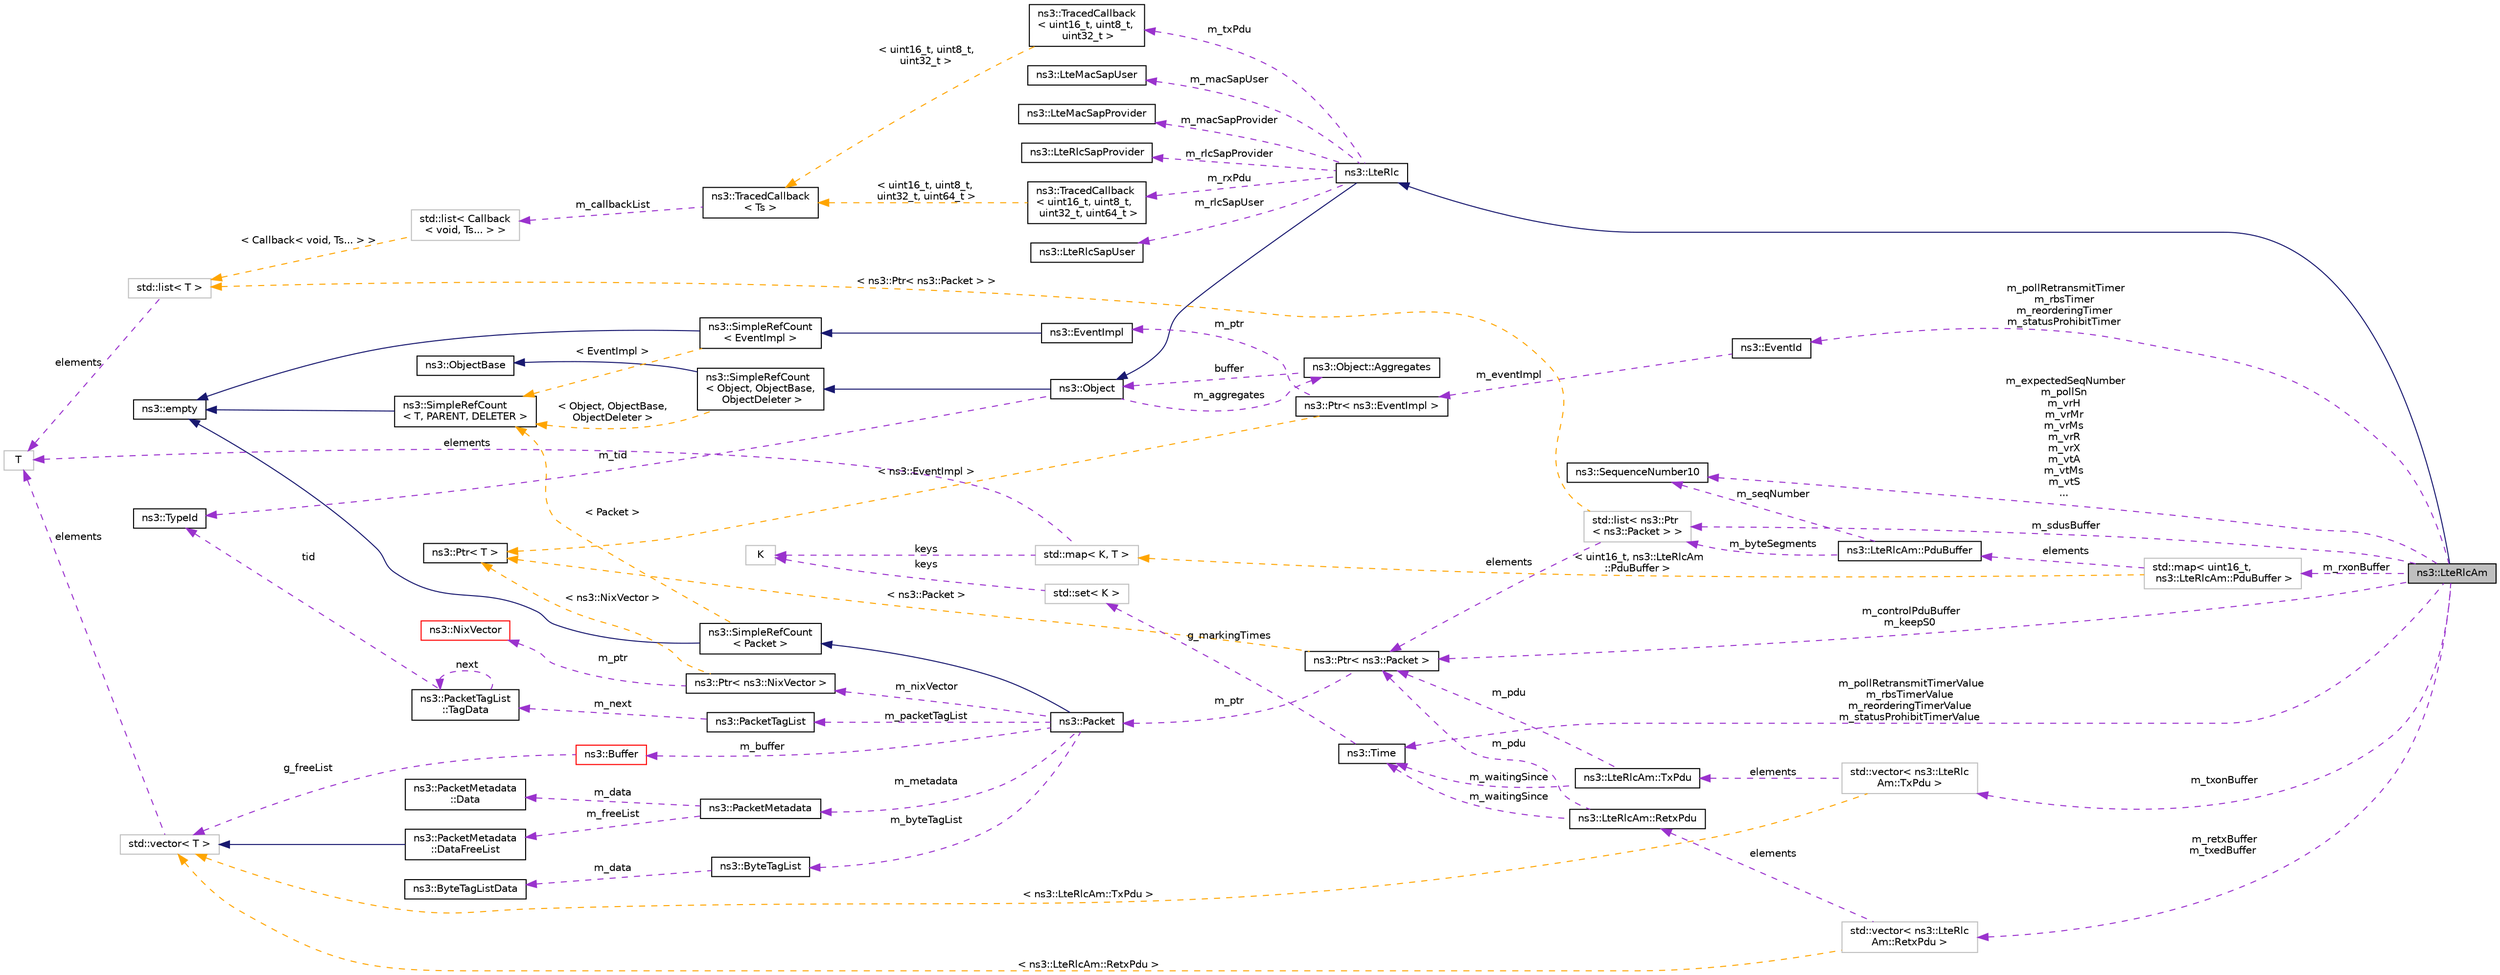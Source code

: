 digraph "ns3::LteRlcAm"
{
 // LATEX_PDF_SIZE
  edge [fontname="Helvetica",fontsize="10",labelfontname="Helvetica",labelfontsize="10"];
  node [fontname="Helvetica",fontsize="10",shape=record];
  rankdir="LR";
  Node1 [label="ns3::LteRlcAm",height=0.2,width=0.4,color="black", fillcolor="grey75", style="filled", fontcolor="black",tooltip="LTE RLC Acknowledged Mode (AM), see 3GPP TS 36.322."];
  Node2 -> Node1 [dir="back",color="midnightblue",fontsize="10",style="solid",fontname="Helvetica"];
  Node2 [label="ns3::LteRlc",height=0.2,width=0.4,color="black", fillcolor="white", style="filled",URL="$classns3_1_1_lte_rlc.html",tooltip="This abstract base class defines the API to interact with the Radio Link Control (LTE_RLC) in LTE,..."];
  Node3 -> Node2 [dir="back",color="midnightblue",fontsize="10",style="solid",fontname="Helvetica"];
  Node3 [label="ns3::Object",height=0.2,width=0.4,color="black", fillcolor="white", style="filled",URL="$classns3_1_1_object.html",tooltip="A base class which provides memory management and object aggregation."];
  Node4 -> Node3 [dir="back",color="midnightblue",fontsize="10",style="solid",fontname="Helvetica"];
  Node4 [label="ns3::SimpleRefCount\l\< Object, ObjectBase,\l ObjectDeleter \>",height=0.2,width=0.4,color="black", fillcolor="white", style="filled",URL="$classns3_1_1_simple_ref_count.html",tooltip=" "];
  Node5 -> Node4 [dir="back",color="midnightblue",fontsize="10",style="solid",fontname="Helvetica"];
  Node5 [label="ns3::ObjectBase",height=0.2,width=0.4,color="black", fillcolor="white", style="filled",URL="$classns3_1_1_object_base.html",tooltip="Anchor the ns-3 type and attribute system."];
  Node6 -> Node4 [dir="back",color="orange",fontsize="10",style="dashed",label=" \< Object, ObjectBase,\l ObjectDeleter \>" ,fontname="Helvetica"];
  Node6 [label="ns3::SimpleRefCount\l\< T, PARENT, DELETER \>",height=0.2,width=0.4,color="black", fillcolor="white", style="filled",URL="$classns3_1_1_simple_ref_count.html",tooltip="A template-based reference counting class."];
  Node7 -> Node6 [dir="back",color="midnightblue",fontsize="10",style="solid",fontname="Helvetica"];
  Node7 [label="ns3::empty",height=0.2,width=0.4,color="black", fillcolor="white", style="filled",URL="$classns3_1_1empty.html",tooltip="make Callback use a separate empty type"];
  Node8 -> Node3 [dir="back",color="darkorchid3",fontsize="10",style="dashed",label=" m_tid" ,fontname="Helvetica"];
  Node8 [label="ns3::TypeId",height=0.2,width=0.4,color="black", fillcolor="white", style="filled",URL="$classns3_1_1_type_id.html",tooltip="a unique identifier for an interface."];
  Node9 -> Node3 [dir="back",color="darkorchid3",fontsize="10",style="dashed",label=" m_aggregates" ,fontname="Helvetica"];
  Node9 [label="ns3::Object::Aggregates",height=0.2,width=0.4,color="black", fillcolor="white", style="filled",URL="$structns3_1_1_object_1_1_aggregates.html",tooltip="The list of Objects aggregated to this one."];
  Node3 -> Node9 [dir="back",color="darkorchid3",fontsize="10",style="dashed",label=" buffer" ,fontname="Helvetica"];
  Node10 -> Node2 [dir="back",color="darkorchid3",fontsize="10",style="dashed",label=" m_rlcSapProvider" ,fontname="Helvetica"];
  Node10 [label="ns3::LteRlcSapProvider",height=0.2,width=0.4,color="black", fillcolor="white", style="filled",URL="$classns3_1_1_lte_rlc_sap_provider.html",tooltip="Service Access Point (SAP) offered by the UM-RLC and AM-RLC entities to the PDCP entity See 3GPP 36...."];
  Node11 -> Node2 [dir="back",color="darkorchid3",fontsize="10",style="dashed",label=" m_rxPdu" ,fontname="Helvetica"];
  Node11 [label="ns3::TracedCallback\l\< uint16_t, uint8_t,\l uint32_t, uint64_t \>",height=0.2,width=0.4,color="black", fillcolor="white", style="filled",URL="$classns3_1_1_traced_callback.html",tooltip=" "];
  Node12 -> Node11 [dir="back",color="orange",fontsize="10",style="dashed",label=" \< uint16_t, uint8_t,\l uint32_t, uint64_t \>" ,fontname="Helvetica"];
  Node12 [label="ns3::TracedCallback\l\< Ts \>",height=0.2,width=0.4,color="black", fillcolor="white", style="filled",URL="$classns3_1_1_traced_callback.html",tooltip="Forward calls to a chain of Callback."];
  Node13 -> Node12 [dir="back",color="darkorchid3",fontsize="10",style="dashed",label=" m_callbackList" ,fontname="Helvetica"];
  Node13 [label="std::list\< Callback\l\< void, Ts... \> \>",height=0.2,width=0.4,color="grey75", fillcolor="white", style="filled",tooltip=" "];
  Node21 -> Node13 [dir="back",color="orange",fontsize="10",style="dashed",label=" \< Callback\< void, Ts... \> \>" ,fontname="Helvetica"];
  Node21 [label="std::list\< T \>",height=0.2,width=0.4,color="grey75", fillcolor="white", style="filled",tooltip=" "];
  Node22 -> Node21 [dir="back",color="darkorchid3",fontsize="10",style="dashed",label=" elements" ,fontname="Helvetica"];
  Node22 [label="T",height=0.2,width=0.4,color="grey75", fillcolor="white", style="filled",tooltip=" "];
  Node23 -> Node2 [dir="back",color="darkorchid3",fontsize="10",style="dashed",label=" m_rlcSapUser" ,fontname="Helvetica"];
  Node23 [label="ns3::LteRlcSapUser",height=0.2,width=0.4,color="black", fillcolor="white", style="filled",URL="$classns3_1_1_lte_rlc_sap_user.html",tooltip="Service Access Point (SAP) offered by the UM-RLC and AM-RLC entities to the PDCP entity See 3GPP 36...."];
  Node24 -> Node2 [dir="back",color="darkorchid3",fontsize="10",style="dashed",label=" m_macSapUser" ,fontname="Helvetica"];
  Node24 [label="ns3::LteMacSapUser",height=0.2,width=0.4,color="black", fillcolor="white", style="filled",URL="$classns3_1_1_lte_mac_sap_user.html",tooltip="Service Access Point (SAP) offered by the MAC to the RLC See Femto Forum MAC Scheduler Interface Spec..."];
  Node25 -> Node2 [dir="back",color="darkorchid3",fontsize="10",style="dashed",label=" m_txPdu" ,fontname="Helvetica"];
  Node25 [label="ns3::TracedCallback\l\< uint16_t, uint8_t,\l uint32_t \>",height=0.2,width=0.4,color="black", fillcolor="white", style="filled",URL="$classns3_1_1_traced_callback.html",tooltip=" "];
  Node12 -> Node25 [dir="back",color="orange",fontsize="10",style="dashed",label=" \< uint16_t, uint8_t,\l uint32_t \>" ,fontname="Helvetica"];
  Node26 -> Node2 [dir="back",color="darkorchid3",fontsize="10",style="dashed",label=" m_macSapProvider" ,fontname="Helvetica"];
  Node26 [label="ns3::LteMacSapProvider",height=0.2,width=0.4,color="black", fillcolor="white", style="filled",URL="$classns3_1_1_lte_mac_sap_provider.html",tooltip="Service Access Point (SAP) offered by the MAC to the RLC See Femto Forum MAC Scheduler Interface Spec..."];
  Node27 -> Node1 [dir="back",color="darkorchid3",fontsize="10",style="dashed",label=" m_expectedSeqNumber\nm_pollSn\nm_vrH\nm_vrMr\nm_vrMs\nm_vrR\nm_vrX\nm_vtA\nm_vtMs\nm_vtS\n..." ,fontname="Helvetica"];
  Node27 [label="ns3::SequenceNumber10",height=0.2,width=0.4,color="black", fillcolor="white", style="filled",URL="$classns3_1_1_sequence_number10.html",tooltip="SequenceNumber10 class."];
  Node28 -> Node1 [dir="back",color="darkorchid3",fontsize="10",style="dashed",label=" m_sdusBuffer" ,fontname="Helvetica"];
  Node28 [label="std::list\< ns3::Ptr\l\< ns3::Packet \> \>",height=0.2,width=0.4,color="grey75", fillcolor="white", style="filled",tooltip=" "];
  Node29 -> Node28 [dir="back",color="darkorchid3",fontsize="10",style="dashed",label=" elements" ,fontname="Helvetica"];
  Node29 [label="ns3::Ptr\< ns3::Packet \>",height=0.2,width=0.4,color="black", fillcolor="white", style="filled",URL="$classns3_1_1_ptr.html",tooltip=" "];
  Node30 -> Node29 [dir="back",color="darkorchid3",fontsize="10",style="dashed",label=" m_ptr" ,fontname="Helvetica"];
  Node30 [label="ns3::Packet",height=0.2,width=0.4,color="black", fillcolor="white", style="filled",URL="$classns3_1_1_packet.html",tooltip="network packets"];
  Node31 -> Node30 [dir="back",color="midnightblue",fontsize="10",style="solid",fontname="Helvetica"];
  Node31 [label="ns3::SimpleRefCount\l\< Packet \>",height=0.2,width=0.4,color="black", fillcolor="white", style="filled",URL="$classns3_1_1_simple_ref_count.html",tooltip=" "];
  Node7 -> Node31 [dir="back",color="midnightblue",fontsize="10",style="solid",fontname="Helvetica"];
  Node6 -> Node31 [dir="back",color="orange",fontsize="10",style="dashed",label=" \< Packet \>" ,fontname="Helvetica"];
  Node32 -> Node30 [dir="back",color="darkorchid3",fontsize="10",style="dashed",label=" m_nixVector" ,fontname="Helvetica"];
  Node32 [label="ns3::Ptr\< ns3::NixVector \>",height=0.2,width=0.4,color="black", fillcolor="white", style="filled",URL="$classns3_1_1_ptr.html",tooltip=" "];
  Node33 -> Node32 [dir="back",color="darkorchid3",fontsize="10",style="dashed",label=" m_ptr" ,fontname="Helvetica"];
  Node33 [label="ns3::NixVector",height=0.2,width=0.4,color="red", fillcolor="white", style="filled",URL="$classns3_1_1_nix_vector.html",tooltip="Neighbor-index data structure for nix-vector routing."];
  Node19 -> Node32 [dir="back",color="orange",fontsize="10",style="dashed",label=" \< ns3::NixVector \>" ,fontname="Helvetica"];
  Node19 [label="ns3::Ptr\< T \>",height=0.2,width=0.4,color="black", fillcolor="white", style="filled",URL="$classns3_1_1_ptr.html",tooltip="Smart pointer class similar to boost::intrusive_ptr."];
  Node37 -> Node30 [dir="back",color="darkorchid3",fontsize="10",style="dashed",label=" m_metadata" ,fontname="Helvetica"];
  Node37 [label="ns3::PacketMetadata",height=0.2,width=0.4,color="black", fillcolor="white", style="filled",URL="$classns3_1_1_packet_metadata.html",tooltip="Handle packet metadata about packet headers and trailers."];
  Node38 -> Node37 [dir="back",color="darkorchid3",fontsize="10",style="dashed",label=" m_data" ,fontname="Helvetica"];
  Node38 [label="ns3::PacketMetadata\l::Data",height=0.2,width=0.4,color="black", fillcolor="white", style="filled",URL="$structns3_1_1_packet_metadata_1_1_data.html",tooltip="Data structure."];
  Node39 -> Node37 [dir="back",color="darkorchid3",fontsize="10",style="dashed",label=" m_freeList" ,fontname="Helvetica"];
  Node39 [label="ns3::PacketMetadata\l::DataFreeList",height=0.2,width=0.4,color="black", fillcolor="white", style="filled",URL="$classns3_1_1_packet_metadata_1_1_data_free_list.html",tooltip="Class to hold all the metadata."];
  Node36 -> Node39 [dir="back",color="midnightblue",fontsize="10",style="solid",fontname="Helvetica"];
  Node36 [label="std::vector\< T \>",height=0.2,width=0.4,color="grey75", fillcolor="white", style="filled",tooltip=" "];
  Node22 -> Node36 [dir="back",color="darkorchid3",fontsize="10",style="dashed",label=" elements" ,fontname="Helvetica"];
  Node40 -> Node30 [dir="back",color="darkorchid3",fontsize="10",style="dashed",label=" m_byteTagList" ,fontname="Helvetica"];
  Node40 [label="ns3::ByteTagList",height=0.2,width=0.4,color="black", fillcolor="white", style="filled",URL="$classns3_1_1_byte_tag_list.html",tooltip="keep track of the byte tags stored in a packet."];
  Node41 -> Node40 [dir="back",color="darkorchid3",fontsize="10",style="dashed",label=" m_data" ,fontname="Helvetica"];
  Node41 [label="ns3::ByteTagListData",height=0.2,width=0.4,color="black", fillcolor="white", style="filled",URL="$structns3_1_1_byte_tag_list_data.html",tooltip="Internal representation of the byte tags stored in a packet."];
  Node42 -> Node30 [dir="back",color="darkorchid3",fontsize="10",style="dashed",label=" m_packetTagList" ,fontname="Helvetica"];
  Node42 [label="ns3::PacketTagList",height=0.2,width=0.4,color="black", fillcolor="white", style="filled",URL="$classns3_1_1_packet_tag_list.html",tooltip="List of the packet tags stored in a packet."];
  Node43 -> Node42 [dir="back",color="darkorchid3",fontsize="10",style="dashed",label=" m_next" ,fontname="Helvetica"];
  Node43 [label="ns3::PacketTagList\l::TagData",height=0.2,width=0.4,color="black", fillcolor="white", style="filled",URL="$structns3_1_1_packet_tag_list_1_1_tag_data.html",tooltip="Tree node for sharing serialized tags."];
  Node43 -> Node43 [dir="back",color="darkorchid3",fontsize="10",style="dashed",label=" next" ,fontname="Helvetica"];
  Node8 -> Node43 [dir="back",color="darkorchid3",fontsize="10",style="dashed",label=" tid" ,fontname="Helvetica"];
  Node44 -> Node30 [dir="back",color="darkorchid3",fontsize="10",style="dashed",label=" m_buffer" ,fontname="Helvetica"];
  Node44 [label="ns3::Buffer",height=0.2,width=0.4,color="red", fillcolor="white", style="filled",URL="$classns3_1_1_buffer.html",tooltip="automatically resized byte buffer"];
  Node36 -> Node44 [dir="back",color="darkorchid3",fontsize="10",style="dashed",label=" g_freeList" ,fontname="Helvetica"];
  Node19 -> Node29 [dir="back",color="orange",fontsize="10",style="dashed",label=" \< ns3::Packet \>" ,fontname="Helvetica"];
  Node21 -> Node28 [dir="back",color="orange",fontsize="10",style="dashed",label=" \< ns3::Ptr\< ns3::Packet \> \>" ,fontname="Helvetica"];
  Node47 -> Node1 [dir="back",color="darkorchid3",fontsize="10",style="dashed",label=" m_retxBuffer\nm_txedBuffer" ,fontname="Helvetica"];
  Node47 [label="std::vector\< ns3::LteRlc\lAm::RetxPdu \>",height=0.2,width=0.4,color="grey75", fillcolor="white", style="filled",tooltip=" "];
  Node48 -> Node47 [dir="back",color="darkorchid3",fontsize="10",style="dashed",label=" elements" ,fontname="Helvetica"];
  Node48 [label="ns3::LteRlcAm::RetxPdu",height=0.2,width=0.4,color="black", fillcolor="white", style="filled",URL="$structns3_1_1_lte_rlc_am_1_1_retx_pdu.html",tooltip="RetxPdu structure."];
  Node49 -> Node48 [dir="back",color="darkorchid3",fontsize="10",style="dashed",label=" m_waitingSince" ,fontname="Helvetica"];
  Node49 [label="ns3::Time",height=0.2,width=0.4,color="black", fillcolor="white", style="filled",URL="$classns3_1_1_time.html",tooltip="Simulation virtual time values and global simulation resolution."];
  Node50 -> Node49 [dir="back",color="darkorchid3",fontsize="10",style="dashed",label=" g_markingTimes" ,fontname="Helvetica"];
  Node50 [label="std::set\< K \>",height=0.2,width=0.4,color="grey75", fillcolor="white", style="filled",tooltip=" "];
  Node51 -> Node50 [dir="back",color="darkorchid3",fontsize="10",style="dashed",label=" keys" ,fontname="Helvetica"];
  Node51 [label="K",height=0.2,width=0.4,color="grey75", fillcolor="white", style="filled",tooltip=" "];
  Node29 -> Node48 [dir="back",color="darkorchid3",fontsize="10",style="dashed",label=" m_pdu" ,fontname="Helvetica"];
  Node36 -> Node47 [dir="back",color="orange",fontsize="10",style="dashed",label=" \< ns3::LteRlcAm::RetxPdu \>" ,fontname="Helvetica"];
  Node52 -> Node1 [dir="back",color="darkorchid3",fontsize="10",style="dashed",label=" m_txonBuffer" ,fontname="Helvetica"];
  Node52 [label="std::vector\< ns3::LteRlc\lAm::TxPdu \>",height=0.2,width=0.4,color="grey75", fillcolor="white", style="filled",tooltip=" "];
  Node53 -> Node52 [dir="back",color="darkorchid3",fontsize="10",style="dashed",label=" elements" ,fontname="Helvetica"];
  Node53 [label="ns3::LteRlcAm::TxPdu",height=0.2,width=0.4,color="black", fillcolor="white", style="filled",URL="$structns3_1_1_lte_rlc_am_1_1_tx_pdu.html",tooltip="Store an incoming (from layer above us) PDU, waiting to transmit it."];
  Node49 -> Node53 [dir="back",color="darkorchid3",fontsize="10",style="dashed",label=" m_waitingSince" ,fontname="Helvetica"];
  Node29 -> Node53 [dir="back",color="darkorchid3",fontsize="10",style="dashed",label=" m_pdu" ,fontname="Helvetica"];
  Node36 -> Node52 [dir="back",color="orange",fontsize="10",style="dashed",label=" \< ns3::LteRlcAm::TxPdu \>" ,fontname="Helvetica"];
  Node54 -> Node1 [dir="back",color="darkorchid3",fontsize="10",style="dashed",label=" m_pollRetransmitTimer\nm_rbsTimer\nm_reorderingTimer\nm_statusProhibitTimer" ,fontname="Helvetica"];
  Node54 [label="ns3::EventId",height=0.2,width=0.4,color="black", fillcolor="white", style="filled",URL="$classns3_1_1_event_id.html",tooltip="An identifier for simulation events."];
  Node55 -> Node54 [dir="back",color="darkorchid3",fontsize="10",style="dashed",label=" m_eventImpl" ,fontname="Helvetica"];
  Node55 [label="ns3::Ptr\< ns3::EventImpl \>",height=0.2,width=0.4,color="black", fillcolor="white", style="filled",URL="$classns3_1_1_ptr.html",tooltip=" "];
  Node56 -> Node55 [dir="back",color="darkorchid3",fontsize="10",style="dashed",label=" m_ptr" ,fontname="Helvetica"];
  Node56 [label="ns3::EventImpl",height=0.2,width=0.4,color="black", fillcolor="white", style="filled",URL="$classns3_1_1_event_impl.html",tooltip="A simulation event."];
  Node57 -> Node56 [dir="back",color="midnightblue",fontsize="10",style="solid",fontname="Helvetica"];
  Node57 [label="ns3::SimpleRefCount\l\< EventImpl \>",height=0.2,width=0.4,color="black", fillcolor="white", style="filled",URL="$classns3_1_1_simple_ref_count.html",tooltip=" "];
  Node7 -> Node57 [dir="back",color="midnightblue",fontsize="10",style="solid",fontname="Helvetica"];
  Node6 -> Node57 [dir="back",color="orange",fontsize="10",style="dashed",label=" \< EventImpl \>" ,fontname="Helvetica"];
  Node19 -> Node55 [dir="back",color="orange",fontsize="10",style="dashed",label=" \< ns3::EventImpl \>" ,fontname="Helvetica"];
  Node58 -> Node1 [dir="back",color="darkorchid3",fontsize="10",style="dashed",label=" m_rxonBuffer" ,fontname="Helvetica"];
  Node58 [label="std::map\< uint16_t,\l ns3::LteRlcAm::PduBuffer \>",height=0.2,width=0.4,color="grey75", fillcolor="white", style="filled",tooltip=" "];
  Node59 -> Node58 [dir="back",color="darkorchid3",fontsize="10",style="dashed",label=" elements" ,fontname="Helvetica"];
  Node59 [label="ns3::LteRlcAm::PduBuffer",height=0.2,width=0.4,color="black", fillcolor="white", style="filled",URL="$structns3_1_1_lte_rlc_am_1_1_pdu_buffer.html",tooltip="PduBuffer structure."];
  Node27 -> Node59 [dir="back",color="darkorchid3",fontsize="10",style="dashed",label=" m_seqNumber" ,fontname="Helvetica"];
  Node28 -> Node59 [dir="back",color="darkorchid3",fontsize="10",style="dashed",label=" m_byteSegments" ,fontname="Helvetica"];
  Node60 -> Node58 [dir="back",color="orange",fontsize="10",style="dashed",label=" \< uint16_t, ns3::LteRlcAm\l::PduBuffer \>" ,fontname="Helvetica"];
  Node60 [label="std::map\< K, T \>",height=0.2,width=0.4,color="grey75", fillcolor="white", style="filled",tooltip=" "];
  Node51 -> Node60 [dir="back",color="darkorchid3",fontsize="10",style="dashed",label=" keys" ,fontname="Helvetica"];
  Node22 -> Node60 [dir="back",color="darkorchid3",fontsize="10",style="dashed",label=" elements" ,fontname="Helvetica"];
  Node49 -> Node1 [dir="back",color="darkorchid3",fontsize="10",style="dashed",label=" m_pollRetransmitTimerValue\nm_rbsTimerValue\nm_reorderingTimerValue\nm_statusProhibitTimerValue" ,fontname="Helvetica"];
  Node29 -> Node1 [dir="back",color="darkorchid3",fontsize="10",style="dashed",label=" m_controlPduBuffer\nm_keepS0" ,fontname="Helvetica"];
}
